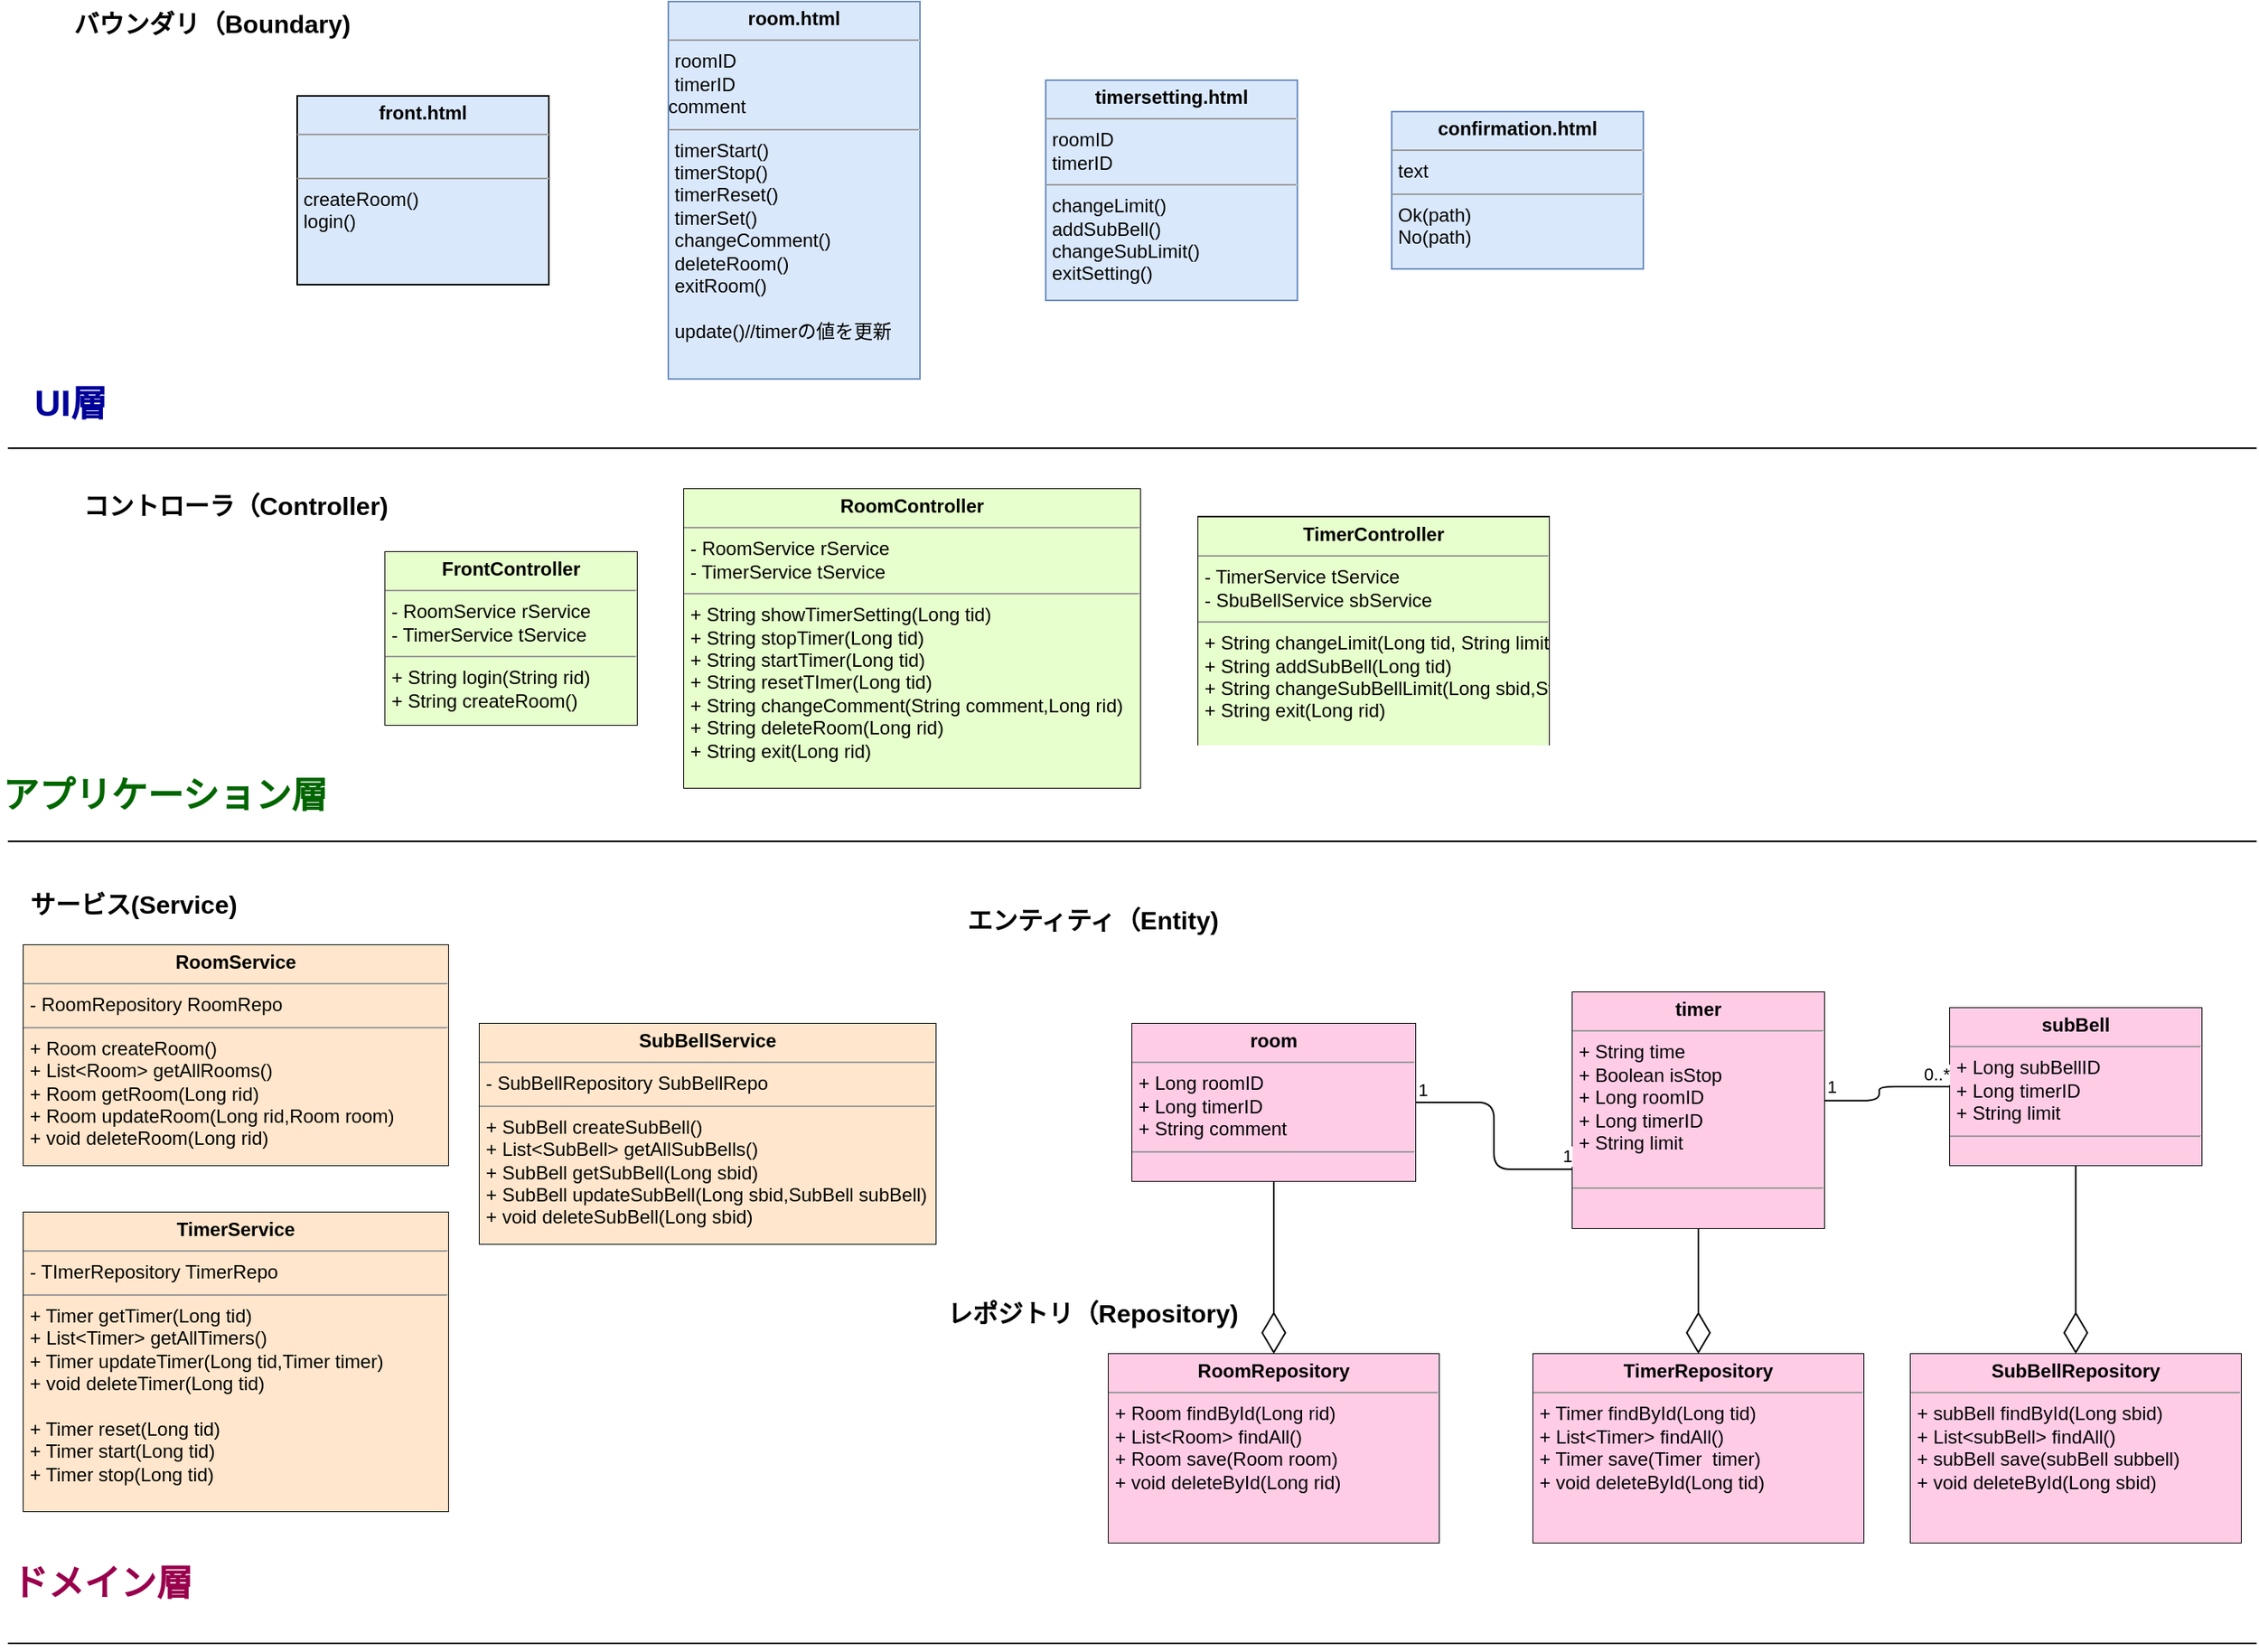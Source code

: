 <mxfile>
    <diagram id="-YmuR_mN58JMUbPzL8-v" name="ページ1">
        <mxGraphModel dx="1585" dy="861" grid="1" gridSize="10" guides="1" tooltips="1" connect="1" arrows="1" fold="1" page="1" pageScale="1" pageWidth="827" pageHeight="1169" background="#ffffff" math="0" shadow="0">
            <root>
                <mxCell id="0"/>
                <mxCell id="1" parent="0"/>
                <mxCell id="14" value="&lt;p style=&quot;margin: 0px ; margin-top: 4px ; text-align: center&quot;&gt;&lt;b&gt;&lt;font color=&quot;#000000&quot;&gt;room.html&lt;/font&gt;&lt;/b&gt;&lt;/p&gt;&lt;hr size=&quot;1&quot;&gt;&lt;p style=&quot;margin: 0px ; margin-left: 4px&quot;&gt;&lt;font color=&quot;#000000&quot;&gt;roomID&lt;/font&gt;&lt;/p&gt;&lt;p style=&quot;margin: 0px 0px 0px 4px&quot;&gt;&lt;font color=&quot;#000000&quot;&gt;timerID&lt;/font&gt;&lt;/p&gt;&lt;div&gt;&lt;font color=&quot;#000000&quot;&gt;comment&lt;/font&gt;&lt;/div&gt;&lt;hr size=&quot;1&quot;&gt;&lt;p style=&quot;margin: 0px ; margin-left: 4px&quot;&gt;&lt;font color=&quot;#000000&quot;&gt;timerStart()&lt;/font&gt;&lt;/p&gt;&lt;p style=&quot;margin: 0px ; margin-left: 4px&quot;&gt;&lt;font color=&quot;#000000&quot;&gt;timerStop()&lt;/font&gt;&lt;/p&gt;&lt;p style=&quot;margin: 0px ; margin-left: 4px&quot;&gt;&lt;font color=&quot;#000000&quot;&gt;timerReset()&lt;/font&gt;&lt;/p&gt;&lt;p style=&quot;margin: 0px ; margin-left: 4px&quot;&gt;&lt;font color=&quot;#000000&quot;&gt;timerSet()&lt;/font&gt;&lt;/p&gt;&lt;p style=&quot;margin: 0px ; margin-left: 4px&quot;&gt;&lt;font color=&quot;#000000&quot;&gt;changeComment()&lt;/font&gt;&lt;/p&gt;&lt;p style=&quot;margin: 0px ; margin-left: 4px&quot;&gt;&lt;font color=&quot;#000000&quot;&gt;deleteRoom()&lt;/font&gt;&lt;/p&gt;&lt;p style=&quot;margin: 0px ; margin-left: 4px&quot;&gt;&lt;font color=&quot;#000000&quot;&gt;exitRoom()&lt;/font&gt;&lt;/p&gt;&lt;p style=&quot;margin: 0px ; margin-left: 4px&quot;&gt;&lt;font color=&quot;#000000&quot;&gt;&lt;br&gt;&lt;/font&gt;&lt;/p&gt;&lt;p style=&quot;margin: 0px ; margin-left: 4px&quot;&gt;&lt;font color=&quot;#000000&quot;&gt;update()//timerの値を更新&lt;/font&gt;&lt;/p&gt;" style="verticalAlign=top;align=left;overflow=fill;fontSize=12;fontFamily=Helvetica;html=1;strokeColor=#6c8ebf;fillColor=#dae8fc;" vertex="1" parent="1">
                    <mxGeometry x="490" y="70" width="160" height="240" as="geometry"/>
                </mxCell>
                <mxCell id="15" value="&lt;p style=&quot;margin: 0px ; margin-top: 4px ; text-align: center&quot;&gt;&lt;b&gt;&lt;font color=&quot;#000000&quot;&gt;front.html&lt;/font&gt;&lt;/b&gt;&lt;/p&gt;&lt;hr size=&quot;1&quot;&gt;&lt;p style=&quot;margin: 0px ; margin-left: 4px&quot;&gt;&lt;font color=&quot;#000000&quot;&gt;&lt;br&gt;&lt;/font&gt;&lt;/p&gt;&lt;hr size=&quot;1&quot;&gt;&lt;p style=&quot;margin: 0px ; margin-left: 4px&quot;&gt;&lt;font color=&quot;#000000&quot;&gt;createRoom()&lt;/font&gt;&lt;/p&gt;&lt;p style=&quot;margin: 0px ; margin-left: 4px&quot;&gt;&lt;font color=&quot;#000000&quot;&gt;login()&lt;/font&gt;&lt;/p&gt;" style="verticalAlign=top;align=left;overflow=fill;fontSize=12;fontFamily=Helvetica;html=1;strokeColor=#000000;fillColor=#dae8fc;" vertex="1" parent="1">
                    <mxGeometry x="254" y="130" width="160" height="120" as="geometry"/>
                </mxCell>
                <mxCell id="16" value="&lt;p style=&quot;margin: 0px ; margin-top: 4px ; text-align: center&quot;&gt;&lt;b&gt;&lt;font color=&quot;#000000&quot;&gt;timersetting.html&lt;/font&gt;&lt;/b&gt;&lt;/p&gt;&lt;hr size=&quot;1&quot;&gt;&lt;p style=&quot;margin: 0px ; margin-left: 4px&quot;&gt;&lt;font color=&quot;#000000&quot;&gt;roomID&lt;/font&gt;&lt;/p&gt;&lt;p style=&quot;margin: 0px ; margin-left: 4px&quot;&gt;&lt;font color=&quot;#000000&quot;&gt;timerID&lt;/font&gt;&lt;/p&gt;&lt;hr size=&quot;1&quot;&gt;&lt;p style=&quot;margin: 0px ; margin-left: 4px&quot;&gt;&lt;font color=&quot;#000000&quot;&gt;changeLimit()&lt;/font&gt;&lt;/p&gt;&lt;p style=&quot;margin: 0px ; margin-left: 4px&quot;&gt;&lt;font color=&quot;#000000&quot;&gt;addSubBell()&lt;/font&gt;&lt;/p&gt;&lt;p style=&quot;margin: 0px ; margin-left: 4px&quot;&gt;&lt;font color=&quot;#000000&quot;&gt;changeSubLimit()&lt;/font&gt;&lt;/p&gt;&lt;p style=&quot;margin: 0px ; margin-left: 4px&quot;&gt;&lt;font color=&quot;#000000&quot;&gt;exitSetting()&lt;/font&gt;&lt;/p&gt;&lt;p style=&quot;margin: 0px ; margin-left: 4px&quot;&gt;&lt;br&gt;&lt;/p&gt;" style="verticalAlign=top;align=left;overflow=fill;fontSize=12;fontFamily=Helvetica;html=1;strokeColor=#6c8ebf;fillColor=#dae8fc;" vertex="1" parent="1">
                    <mxGeometry x="730" y="120" width="160" height="140" as="geometry"/>
                </mxCell>
                <mxCell id="33" style="edgeStyle=none;html=1;exitX=0.75;exitY=0;exitDx=0;exitDy=0;fontColor=#000000;" edge="1" parent="1" source="19">
                    <mxGeometry relative="1" as="geometry">
                        <mxPoint x="840.0" y="409.889" as="targetPoint"/>
                    </mxGeometry>
                </mxCell>
                <mxCell id="19" value="&lt;p style=&quot;margin: 0px ; margin-top: 4px ; text-align: center&quot;&gt;&lt;b&gt;TimerController&lt;/b&gt;&lt;/p&gt;&lt;hr size=&quot;1&quot;&gt;&lt;p style=&quot;margin: 0px ; margin-left: 4px&quot;&gt;- TimerService tService&lt;/p&gt;&lt;p style=&quot;margin: 0px ; margin-left: 4px&quot;&gt;- SbuBellService sbService&lt;/p&gt;&lt;hr size=&quot;1&quot;&gt;&lt;p style=&quot;margin: 0px ; margin-left: 4px&quot;&gt;+ String changeLimit(Long tid, String limit)&lt;/p&gt;&lt;p style=&quot;margin: 0px ; margin-left: 4px&quot;&gt;+ String addSubBell(Long tid)&lt;/p&gt;&lt;p style=&quot;margin: 0px ; margin-left: 4px&quot;&gt;+ String changeSubBellLimit(Long sbid,String limit)&lt;/p&gt;&lt;p style=&quot;margin: 0px ; margin-left: 4px&quot;&gt;+ String exit(Long rid)&lt;/p&gt;&lt;p style=&quot;margin: 0px ; margin-left: 4px&quot;&gt;&lt;br&gt;&lt;/p&gt;&lt;p style=&quot;margin: 0px ; margin-left: 4px&quot;&gt;&lt;br&gt;&lt;/p&gt;" style="verticalAlign=top;align=left;overflow=fill;fontSize=12;fontFamily=Helvetica;html=1;fontColor=#000000;strokeColor=#000000;fillColor=#FFFFFF;labelBackgroundColor=#E6FFCC;" vertex="1" parent="1">
                    <mxGeometry x="827" y="397.5" width="223" height="145" as="geometry"/>
                </mxCell>
                <mxCell id="20" value="&lt;p style=&quot;margin: 0px ; margin-top: 4px ; text-align: center&quot;&gt;&lt;b&gt;room&lt;/b&gt;&lt;/p&gt;&lt;hr size=&quot;1&quot;&gt;&lt;p style=&quot;margin: 0px ; margin-left: 4px&quot;&gt;+ Long roomID&lt;/p&gt;&lt;p style=&quot;margin: 0px ; margin-left: 4px&quot;&gt;+ Long timerID&lt;/p&gt;&lt;p style=&quot;margin: 0px ; margin-left: 4px&quot;&gt;+ String comment&lt;/p&gt;&lt;hr size=&quot;1&quot;&gt;&lt;p style=&quot;margin: 0px ; margin-left: 4px&quot;&gt;&lt;br&gt;&lt;/p&gt;" style="verticalAlign=top;align=left;overflow=fill;fontSize=12;fontFamily=Helvetica;html=1;fontColor=#000000;strokeColor=#000000;fillColor=#FFFFFF;labelBackgroundColor=#FFCCE6;" vertex="1" parent="1">
                    <mxGeometry x="785" y="720" width="180" height="100" as="geometry"/>
                </mxCell>
                <mxCell id="21" value="&lt;p style=&quot;margin: 0px ; margin-top: 4px ; text-align: center&quot;&gt;&lt;b&gt;timer&lt;/b&gt;&lt;/p&gt;&lt;hr size=&quot;1&quot;&gt;&lt;p style=&quot;margin: 0px ; margin-left: 4px&quot;&gt;+ String time&lt;/p&gt;&lt;p style=&quot;margin: 0px ; margin-left: 4px&quot;&gt;+ Boolean isStop&lt;/p&gt;&lt;p style=&quot;margin: 0px ; margin-left: 4px&quot;&gt;+ Long roomID&lt;/p&gt;&lt;p style=&quot;margin: 0px ; margin-left: 4px&quot;&gt;+ Long timerID&lt;/p&gt;&lt;p style=&quot;margin: 0px ; margin-left: 4px&quot;&gt;+ String limit&lt;/p&gt;&lt;p style=&quot;margin: 0px ; margin-left: 4px&quot;&gt;&lt;br&gt;&lt;/p&gt;&lt;hr size=&quot;1&quot;&gt;&lt;p style=&quot;margin: 0px ; margin-left: 4px&quot;&gt;&lt;br&gt;&lt;/p&gt;" style="verticalAlign=top;align=left;overflow=fill;fontSize=12;fontFamily=Helvetica;html=1;fontColor=#000000;strokeColor=#000000;fillColor=#FFFFFF;labelBackgroundColor=#FFCCE6;" vertex="1" parent="1">
                    <mxGeometry x="1065" y="700" width="160" height="150" as="geometry"/>
                </mxCell>
                <mxCell id="22" value="&lt;p style=&quot;margin: 0px ; margin-top: 4px ; text-align: center&quot;&gt;&lt;b&gt;subBell&lt;/b&gt;&lt;/p&gt;&lt;hr size=&quot;1&quot;&gt;&lt;p style=&quot;margin: 0px ; margin-left: 4px&quot;&gt;+ Long subBellID&lt;/p&gt;&lt;p style=&quot;margin: 0px ; margin-left: 4px&quot;&gt;+ Long timerID&lt;/p&gt;&lt;p style=&quot;margin: 0px ; margin-left: 4px&quot;&gt;+ String limit&lt;/p&gt;&lt;hr size=&quot;1&quot;&gt;&lt;p style=&quot;margin: 0px ; margin-left: 4px&quot;&gt;&lt;br&gt;&lt;/p&gt;" style="verticalAlign=top;align=left;overflow=fill;fontSize=12;fontFamily=Helvetica;html=1;fontColor=#000000;strokeColor=#000000;fillColor=#FFFFFF;labelBackgroundColor=#FFCCE6;" vertex="1" parent="1">
                    <mxGeometry x="1305" y="710" width="160" height="100" as="geometry"/>
                </mxCell>
                <mxCell id="23" value="&lt;p style=&quot;margin: 0px ; margin-top: 4px ; text-align: center&quot;&gt;&lt;b&gt;SubBellRepository&lt;/b&gt;&lt;/p&gt;&lt;hr size=&quot;1&quot;&gt;&lt;p style=&quot;margin: 0px ; margin-left: 4px&quot;&gt;&lt;/p&gt;&lt;p style=&quot;margin: 0px ; margin-left: 4px&quot;&gt;+ subBell findById(Long sbid)&lt;/p&gt;&lt;p style=&quot;margin: 0px ; margin-left: 4px&quot;&gt;+ List&amp;lt;subBell&amp;gt; findAll()&lt;/p&gt;&lt;p style=&quot;margin: 0px ; margin-left: 4px&quot;&gt;+ subBell save(subBell subbell)&lt;/p&gt;&lt;p style=&quot;margin: 0px ; margin-left: 4px&quot;&gt;+ void deleteById(Long sbid)&lt;/p&gt;" style="verticalAlign=top;align=left;overflow=fill;fontSize=12;fontFamily=Helvetica;html=1;fontColor=#000000;strokeColor=#000000;fillColor=#FFFFFF;labelBackgroundColor=#FFCCE6;" vertex="1" parent="1">
                    <mxGeometry x="1280" y="930" width="210" height="120" as="geometry"/>
                </mxCell>
                <mxCell id="24" value="&lt;p style=&quot;margin: 0px ; margin-top: 4px ; text-align: center&quot;&gt;&lt;b&gt;TimerRepository&lt;/b&gt;&lt;/p&gt;&lt;hr size=&quot;1&quot;&gt;&lt;p style=&quot;margin: 0px ; margin-left: 4px&quot;&gt;&lt;/p&gt;&lt;p style=&quot;margin: 0px ; margin-left: 4px&quot;&gt;+ Timer findById(Long tid)&lt;/p&gt;&lt;p style=&quot;margin: 0px ; margin-left: 4px&quot;&gt;+ List&amp;lt;Timer&amp;gt; findAll()&lt;/p&gt;&lt;p style=&quot;margin: 0px ; margin-left: 4px&quot;&gt;+ Timer save(Timer&amp;nbsp; timer)&lt;/p&gt;&lt;p style=&quot;margin: 0px ; margin-left: 4px&quot;&gt;+ void deleteById(Long tid)&lt;/p&gt;" style="verticalAlign=top;align=left;overflow=fill;fontSize=12;fontFamily=Helvetica;html=1;fontColor=#000000;strokeColor=#000000;fillColor=#FFFFFF;labelBackgroundColor=#FFCCE6;" vertex="1" parent="1">
                    <mxGeometry x="1040" y="930" width="210" height="120" as="geometry"/>
                </mxCell>
                <mxCell id="25" value="&lt;p style=&quot;margin: 0px ; margin-top: 4px ; text-align: center&quot;&gt;&lt;b&gt;RoomRepository&lt;/b&gt;&lt;/p&gt;&lt;hr size=&quot;1&quot;&gt;&lt;p style=&quot;margin: 0px ; margin-left: 4px&quot;&gt;&lt;/p&gt;&lt;p style=&quot;margin: 0px ; margin-left: 4px&quot;&gt;+ Room findById(Long rid)&lt;/p&gt;&lt;p style=&quot;margin: 0px ; margin-left: 4px&quot;&gt;+ List&amp;lt;Room&amp;gt; findAll()&lt;/p&gt;&lt;p style=&quot;margin: 0px ; margin-left: 4px&quot;&gt;+ Room save(Room room)&lt;/p&gt;&lt;p style=&quot;margin: 0px ; margin-left: 4px&quot;&gt;+ void deleteById(Long rid)&lt;/p&gt;" style="verticalAlign=top;align=left;overflow=fill;fontSize=12;fontFamily=Helvetica;html=1;fontColor=#000000;strokeColor=#000000;fillColor=#FFFFFF;labelBackgroundColor=#FFCCE6;" vertex="1" parent="1">
                    <mxGeometry x="770" y="930" width="210" height="120" as="geometry"/>
                </mxCell>
                <mxCell id="28" value="" style="line;strokeWidth=1;fillColor=none;align=left;verticalAlign=middle;spacingTop=-1;spacingLeft=3;spacingRight=3;rotatable=0;labelPosition=right;points=[];portConstraint=eastwest;fontColor=#000000;strokeColor=#000000;" vertex="1" parent="1">
                    <mxGeometry x="70" y="600" width="1430" height="8" as="geometry"/>
                </mxCell>
                <mxCell id="29" value="&lt;p style=&quot;margin: 0px ; margin-top: 4px ; text-align: center&quot;&gt;&lt;b&gt;RoomService&lt;/b&gt;&lt;/p&gt;&lt;hr size=&quot;1&quot;&gt;&lt;p style=&quot;margin: 0px ; margin-left: 4px&quot;&gt;- RoomRepository RoomRepo&lt;/p&gt;&lt;hr size=&quot;1&quot;&gt;&lt;p style=&quot;margin: 0px ; margin-left: 4px&quot;&gt;+ Room createRoom()&lt;/p&gt;&lt;p style=&quot;margin: 0px ; margin-left: 4px&quot;&gt;+ List&amp;lt;Room&amp;gt; getAllRooms()&lt;/p&gt;&lt;p style=&quot;margin: 0px ; margin-left: 4px&quot;&gt;+ Room getRoom(Long rid)&lt;/p&gt;&lt;p style=&quot;margin: 0px ; margin-left: 4px&quot;&gt;+ Room updateRoom(Long rid,Room room)&lt;/p&gt;&lt;p style=&quot;margin: 0px ; margin-left: 4px&quot;&gt;+ void deleteRoom(Long rid)&lt;/p&gt;" style="verticalAlign=top;align=left;overflow=fill;fontSize=12;fontFamily=Helvetica;html=1;fontColor=#000000;strokeColor=#000000;fillColor=#FFFFFF;labelBackgroundColor=#FFE6CC;" vertex="1" parent="1">
                    <mxGeometry x="80" y="670" width="270" height="140" as="geometry"/>
                </mxCell>
                <mxCell id="30" value="&lt;p style=&quot;margin: 0px ; margin-top: 4px ; text-align: center&quot;&gt;&lt;b&gt;TimerService&lt;/b&gt;&lt;/p&gt;&lt;hr size=&quot;1&quot;&gt;&lt;p style=&quot;margin: 0px ; margin-left: 4px&quot;&gt;- TImerRepository TimerRepo&lt;/p&gt;&lt;hr size=&quot;1&quot;&gt;&lt;p style=&quot;margin: 0px ; margin-left: 4px&quot;&gt;+ Timer getTimer(Long tid)&lt;/p&gt;&lt;p style=&quot;margin: 0px ; margin-left: 4px&quot;&gt;+ List&amp;lt;Timer&amp;gt; getAllTimers()&lt;/p&gt;&lt;p style=&quot;margin: 0px ; margin-left: 4px&quot;&gt;+ Timer updateTimer(Long tid,Timer timer)&lt;/p&gt;&lt;p style=&quot;margin: 0px ; margin-left: 4px&quot;&gt;+ void deleteTimer(Long tid)&lt;/p&gt;&lt;p style=&quot;margin: 0px ; margin-left: 4px&quot;&gt;&lt;br&gt;&lt;/p&gt;&lt;p style=&quot;margin: 0px ; margin-left: 4px&quot;&gt;+ Timer reset(Long tid)&lt;/p&gt;&lt;p style=&quot;margin: 0px ; margin-left: 4px&quot;&gt;+ Timer start(Long tid)&lt;/p&gt;&lt;p style=&quot;margin: 0px ; margin-left: 4px&quot;&gt;+ Timer stop(Long tid)&lt;/p&gt;&lt;p style=&quot;margin: 0px ; margin-left: 4px&quot;&gt;&lt;br&gt;&lt;/p&gt;" style="verticalAlign=top;align=left;overflow=fill;fontSize=12;fontFamily=Helvetica;html=1;fontColor=#000000;strokeColor=#000000;fillColor=#FFFFFF;labelBackgroundColor=#FFE6CC;" vertex="1" parent="1">
                    <mxGeometry x="80" y="840" width="270" height="190" as="geometry"/>
                </mxCell>
                <mxCell id="31" value="&lt;p style=&quot;margin: 0px ; margin-top: 4px ; text-align: center&quot;&gt;&lt;b&gt;SubBellService&lt;/b&gt;&lt;/p&gt;&lt;hr size=&quot;1&quot;&gt;&lt;p style=&quot;margin: 0px ; margin-left: 4px&quot;&gt;- SubBellRepository SubBellRepo&lt;/p&gt;&lt;hr size=&quot;1&quot;&gt;&lt;p style=&quot;margin: 0px ; margin-left: 4px&quot;&gt;+ SubBell createSubBell()&lt;/p&gt;&lt;p style=&quot;margin: 0px ; margin-left: 4px&quot;&gt;+ List&amp;lt;SubBell&amp;gt; getAllSubBells()&lt;/p&gt;&lt;p style=&quot;margin: 0px ; margin-left: 4px&quot;&gt;+ SubBell getSubBell(Long sbid)&lt;/p&gt;&lt;p style=&quot;margin: 0px ; margin-left: 4px&quot;&gt;+ SubBell updateSubBell(Long sbid,SubBell subBell)&lt;/p&gt;&lt;p style=&quot;margin: 0px ; margin-left: 4px&quot;&gt;+ void deleteSubBell(Long sbid)&lt;/p&gt;" style="verticalAlign=top;align=left;overflow=fill;fontSize=12;fontFamily=Helvetica;html=1;fontColor=#000000;strokeColor=#000000;fillColor=#FFFFFF;labelBackgroundColor=#FFE6CC;" vertex="1" parent="1">
                    <mxGeometry x="370" y="720" width="290" height="140" as="geometry"/>
                </mxCell>
                <mxCell id="35" value="&lt;p style=&quot;margin: 0px ; margin-top: 4px ; text-align: center&quot;&gt;&lt;b&gt;RoomController&lt;/b&gt;&lt;br&gt;&lt;/p&gt;&lt;hr size=&quot;1&quot;&gt;&lt;p style=&quot;margin: 0px ; margin-left: 4px&quot;&gt;- RoomService rService&lt;/p&gt;&lt;p style=&quot;margin: 0px ; margin-left: 4px&quot;&gt;- TimerService tService&lt;/p&gt;&lt;hr size=&quot;1&quot;&gt;&lt;p style=&quot;margin: 0px 0px 0px 4px&quot;&gt;+ String showTimerSetting(Long tid)&lt;/p&gt;&lt;p style=&quot;margin: 0px 0px 0px 4px&quot;&gt;+ String stopTimer(Long tid)&lt;/p&gt;&lt;p style=&quot;margin: 0px 0px 0px 4px&quot;&gt;+ String startTimer(Long tid)&lt;/p&gt;&lt;p style=&quot;margin: 0px 0px 0px 4px&quot;&gt;+ String resetTImer(Long tid)&lt;/p&gt;&lt;p style=&quot;margin: 0px 0px 0px 4px&quot;&gt;+ String changeComment(String comment,Long rid)&lt;/p&gt;&lt;p style=&quot;margin: 0px 0px 0px 4px&quot;&gt;+ String deleteRoom(Long rid)&lt;/p&gt;&lt;p style=&quot;margin: 0px 0px 0px 4px&quot;&gt;+ String exit(Long rid)&lt;/p&gt;" style="verticalAlign=top;align=left;overflow=fill;fontSize=12;fontFamily=Helvetica;html=1;fontColor=#000000;strokeColor=#000000;fillColor=#FFFFFF;labelBackgroundColor=#E6FFCC;" vertex="1" parent="1">
                    <mxGeometry x="500" y="380" width="290" height="190" as="geometry"/>
                </mxCell>
                <mxCell id="36" value="&lt;p style=&quot;margin: 0px ; margin-top: 4px ; text-align: center&quot;&gt;&lt;b&gt;FrontController&lt;/b&gt;&lt;br&gt;&lt;/p&gt;&lt;hr size=&quot;1&quot;&gt;&lt;p style=&quot;margin: 0px ; margin-left: 4px&quot;&gt;- RoomService rService&lt;/p&gt;&lt;p style=&quot;margin: 0px ; margin-left: 4px&quot;&gt;- TimerService tService&lt;/p&gt;&lt;hr size=&quot;1&quot;&gt;&lt;p style=&quot;margin: 0px 0px 0px 4px&quot;&gt;+ String login(String rid)&lt;/p&gt;&lt;p style=&quot;margin: 0px 0px 0px 4px&quot;&gt;+ String createRoom()&lt;/p&gt;&lt;p style=&quot;margin: 0px 0px 0px 4px&quot;&gt;&lt;br&gt;&lt;/p&gt;" style="verticalAlign=top;align=left;overflow=fill;fontSize=12;fontFamily=Helvetica;html=1;labelBackgroundColor=#E6FFCC;fontColor=#000000;strokeColor=#000000;fillColor=#FFFFFF;" vertex="1" parent="1">
                    <mxGeometry x="310" y="420" width="160" height="110" as="geometry"/>
                </mxCell>
                <mxCell id="37" value="&lt;p style=&quot;margin: 0px ; margin-top: 4px ; text-align: center&quot;&gt;&lt;b&gt;&lt;font color=&quot;#000000&quot;&gt;confirmation.html&lt;/font&gt;&lt;/b&gt;&lt;/p&gt;&lt;hr size=&quot;1&quot;&gt;&lt;p style=&quot;margin: 0px ; margin-left: 4px&quot;&gt;&lt;font color=&quot;#000000&quot;&gt;text&lt;/font&gt;&lt;/p&gt;&lt;hr size=&quot;1&quot;&gt;&lt;p style=&quot;margin: 0px ; margin-left: 4px&quot;&gt;&lt;font color=&quot;#000000&quot;&gt;Ok(path)&lt;/font&gt;&lt;/p&gt;&lt;p style=&quot;margin: 0px ; margin-left: 4px&quot;&gt;&lt;font color=&quot;#000000&quot;&gt;No(path)&lt;/font&gt;&lt;/p&gt;&lt;p style=&quot;margin: 0px ; margin-left: 4px&quot;&gt;&lt;br&gt;&lt;/p&gt;" style="verticalAlign=top;align=left;overflow=fill;fontSize=12;fontFamily=Helvetica;html=1;strokeColor=#6c8ebf;fillColor=#dae8fc;" vertex="1" parent="1">
                    <mxGeometry x="950" y="140" width="160" height="100" as="geometry"/>
                </mxCell>
                <mxCell id="38" value="" style="line;strokeWidth=1;fillColor=none;align=left;verticalAlign=middle;spacingTop=-1;spacingLeft=3;spacingRight=3;rotatable=0;labelPosition=right;points=[];portConstraint=eastwest;fontColor=#000000;strokeColor=#000000;" vertex="1" parent="1">
                    <mxGeometry x="70" y="350" width="1430" height="8" as="geometry"/>
                </mxCell>
                <mxCell id="40" value="" style="endArrow=diamondThin;endFill=0;endSize=24;html=1;fontColor=#000000;strokeColor=#000000;exitX=0.5;exitY=1;exitDx=0;exitDy=0;entryX=0.5;entryY=0;entryDx=0;entryDy=0;" edge="1" parent="1" source="20" target="25">
                    <mxGeometry width="160" relative="1" as="geometry">
                        <mxPoint x="857" y="870" as="sourcePoint"/>
                        <mxPoint x="1017" y="870" as="targetPoint"/>
                    </mxGeometry>
                </mxCell>
                <mxCell id="42" value="" style="endArrow=diamondThin;endFill=0;endSize=24;html=1;fontColor=#000000;strokeColor=#000000;exitX=0.5;exitY=1;exitDx=0;exitDy=0;entryX=0.5;entryY=0;entryDx=0;entryDy=0;" edge="1" parent="1" source="22" target="23">
                    <mxGeometry width="160" relative="1" as="geometry">
                        <mxPoint x="1330" y="870" as="sourcePoint"/>
                        <mxPoint x="1490" y="870" as="targetPoint"/>
                    </mxGeometry>
                </mxCell>
                <mxCell id="43" value="" style="endArrow=diamondThin;endFill=0;endSize=24;html=1;fontColor=#000000;strokeColor=#000000;exitX=0.5;exitY=1;exitDx=0;exitDy=0;entryX=0.5;entryY=0;entryDx=0;entryDy=0;" edge="1" parent="1" source="21" target="24">
                    <mxGeometry width="160" relative="1" as="geometry">
                        <mxPoint x="1150" y="870" as="sourcePoint"/>
                        <mxPoint x="1310" y="870" as="targetPoint"/>
                    </mxGeometry>
                </mxCell>
                <mxCell id="44" value="" style="endArrow=none;html=1;edgeStyle=orthogonalEdgeStyle;fontColor=#000000;strokeColor=#000000;entryX=0;entryY=0.5;entryDx=0;entryDy=0;" edge="1" parent="1" target="22">
                    <mxGeometry relative="1" as="geometry">
                        <mxPoint x="1225" y="768.89" as="sourcePoint"/>
                        <mxPoint x="1385" y="768.89" as="targetPoint"/>
                        <Array as="points">
                            <mxPoint x="1260" y="769"/>
                            <mxPoint x="1260" y="760"/>
                        </Array>
                    </mxGeometry>
                </mxCell>
                <mxCell id="45" value="1" style="edgeLabel;resizable=0;html=1;align=left;verticalAlign=bottom;labelBackgroundColor=#FFFFFF;fontColor=#000000;strokeColor=#000000;fillColor=#FFFFFF;" connectable="0" vertex="1" parent="44">
                    <mxGeometry x="-1" relative="1" as="geometry"/>
                </mxCell>
                <mxCell id="46" value="0..*" style="edgeLabel;resizable=0;html=1;align=right;verticalAlign=bottom;labelBackgroundColor=#FFFFFF;fontColor=#000000;strokeColor=#000000;fillColor=#FFFFFF;" connectable="0" vertex="1" parent="44">
                    <mxGeometry x="1" relative="1" as="geometry"/>
                </mxCell>
                <mxCell id="50" value="" style="endArrow=none;html=1;edgeStyle=orthogonalEdgeStyle;fontColor=#000000;strokeColor=#000000;entryX=0;entryY=0.75;entryDx=0;entryDy=0;exitX=1;exitY=0.5;exitDx=0;exitDy=0;" edge="1" parent="1" source="20" target="21">
                    <mxGeometry relative="1" as="geometry">
                        <mxPoint x="970" y="770" as="sourcePoint"/>
                        <mxPoint x="1130" y="770" as="targetPoint"/>
                    </mxGeometry>
                </mxCell>
                <mxCell id="51" value="1" style="edgeLabel;resizable=0;html=1;align=left;verticalAlign=bottom;labelBackgroundColor=#FFFFFF;fontColor=#000000;strokeColor=#000000;fillColor=#FFFFFF;" connectable="0" vertex="1" parent="50">
                    <mxGeometry x="-1" relative="1" as="geometry"/>
                </mxCell>
                <mxCell id="52" value="1" style="edgeLabel;resizable=0;html=1;align=right;verticalAlign=bottom;labelBackgroundColor=#FFFFFF;fontColor=#000000;strokeColor=#000000;fillColor=#FFFFFF;" connectable="0" vertex="1" parent="50">
                    <mxGeometry x="1" relative="1" as="geometry"/>
                </mxCell>
                <mxCell id="53" value="UI層" style="text;align=center;fontStyle=1;verticalAlign=middle;spacingLeft=3;spacingRight=3;strokeColor=none;rotatable=0;points=[[0,0.5],[1,0.5]];portConstraint=eastwest;labelBackgroundColor=#FFFFFF;fontColor=#000099;fillColor=#FFFFFF;fontSize=23;" vertex="1" parent="1">
                    <mxGeometry x="70" y="310" width="80" height="26" as="geometry"/>
                </mxCell>
                <mxCell id="54" value="アプリケーション層" style="text;align=center;fontStyle=1;verticalAlign=middle;spacingLeft=3;spacingRight=3;strokeColor=none;rotatable=0;points=[[0,0.5],[1,0.5]];portConstraint=eastwest;labelBackgroundColor=#FFFFFF;fontColor=#006600;fillColor=#FFFFFF;fontSize=23;" vertex="1" parent="1">
                    <mxGeometry x="130" y="559" width="80" height="26" as="geometry"/>
                </mxCell>
                <mxCell id="55" value="ドメイン層" style="text;align=center;fontStyle=1;verticalAlign=middle;spacingLeft=3;spacingRight=3;strokeColor=none;rotatable=0;points=[[0,0.5],[1,0.5]];portConstraint=eastwest;labelBackgroundColor=#FFFFFF;fontColor=#99004D;fillColor=#FFFFFF;fontSize=23;" vertex="1" parent="1">
                    <mxGeometry x="90" y="1060" width="80" height="26" as="geometry"/>
                </mxCell>
                <mxCell id="56" value="" style="line;strokeWidth=1;fillColor=none;align=left;verticalAlign=middle;spacingTop=-1;spacingLeft=3;spacingRight=3;rotatable=0;labelPosition=right;points=[];portConstraint=eastwest;fontColor=#000000;strokeColor=#000000;" vertex="1" parent="1">
                    <mxGeometry x="70" y="1110" width="1430" height="8" as="geometry"/>
                </mxCell>
                <mxCell id="57" value="レポジトリ（Repository)" style="text;align=center;fontStyle=1;verticalAlign=middle;spacingLeft=3;spacingRight=3;strokeColor=none;rotatable=0;points=[[0,0.5],[1,0.5]];portConstraint=eastwest;labelBackgroundColor=#FFFFFF;fontColor=#000000;fillColor=#FFFFFF;fontSize=16;" vertex="1" parent="1">
                    <mxGeometry x="720" y="890" width="80" height="26" as="geometry"/>
                </mxCell>
                <mxCell id="60" value="エンティティ（Entity)" style="text;align=center;fontStyle=1;verticalAlign=middle;spacingLeft=3;spacingRight=3;strokeColor=none;rotatable=0;points=[[0,0.5],[1,0.5]];portConstraint=eastwest;labelBackgroundColor=#FFFFFF;fontColor=#000000;fillColor=#FFFFFF;fontSize=16;" vertex="1" parent="1">
                    <mxGeometry x="720" y="640" width="80" height="26" as="geometry"/>
                </mxCell>
                <mxCell id="61" value="コントローラ（Controller)" style="text;align=center;fontStyle=1;verticalAlign=middle;spacingLeft=3;spacingRight=3;strokeColor=none;rotatable=0;points=[[0,0.5],[1,0.5]];portConstraint=eastwest;labelBackgroundColor=#FFFFFF;fontColor=#000000;fillColor=#FFFFFF;fontSize=16;" vertex="1" parent="1">
                    <mxGeometry x="175" y="376.5" width="80" height="26" as="geometry"/>
                </mxCell>
                <mxCell id="62" value="バウンダリ（Boundary)" style="text;align=center;fontStyle=1;verticalAlign=middle;spacingLeft=3;spacingRight=3;strokeColor=none;rotatable=0;points=[[0,0.5],[1,0.5]];portConstraint=eastwest;labelBackgroundColor=#FFFFFF;fontColor=#000000;fillColor=#FFFFFF;fontSize=16;" vertex="1" parent="1">
                    <mxGeometry x="160" y="70" width="80" height="26" as="geometry"/>
                </mxCell>
                <mxCell id="63" value="サービス(Service)" style="text;align=center;fontStyle=1;verticalAlign=middle;spacingLeft=3;spacingRight=3;strokeColor=none;rotatable=0;points=[[0,0.5],[1,0.5]];portConstraint=eastwest;labelBackgroundColor=#FFFFFF;fontColor=#000000;fillColor=#FFFFFF;fontSize=16;" vertex="1" parent="1">
                    <mxGeometry x="110" y="630" width="80" height="26" as="geometry"/>
                </mxCell>
            </root>
        </mxGraphModel>
    </diagram>
</mxfile>